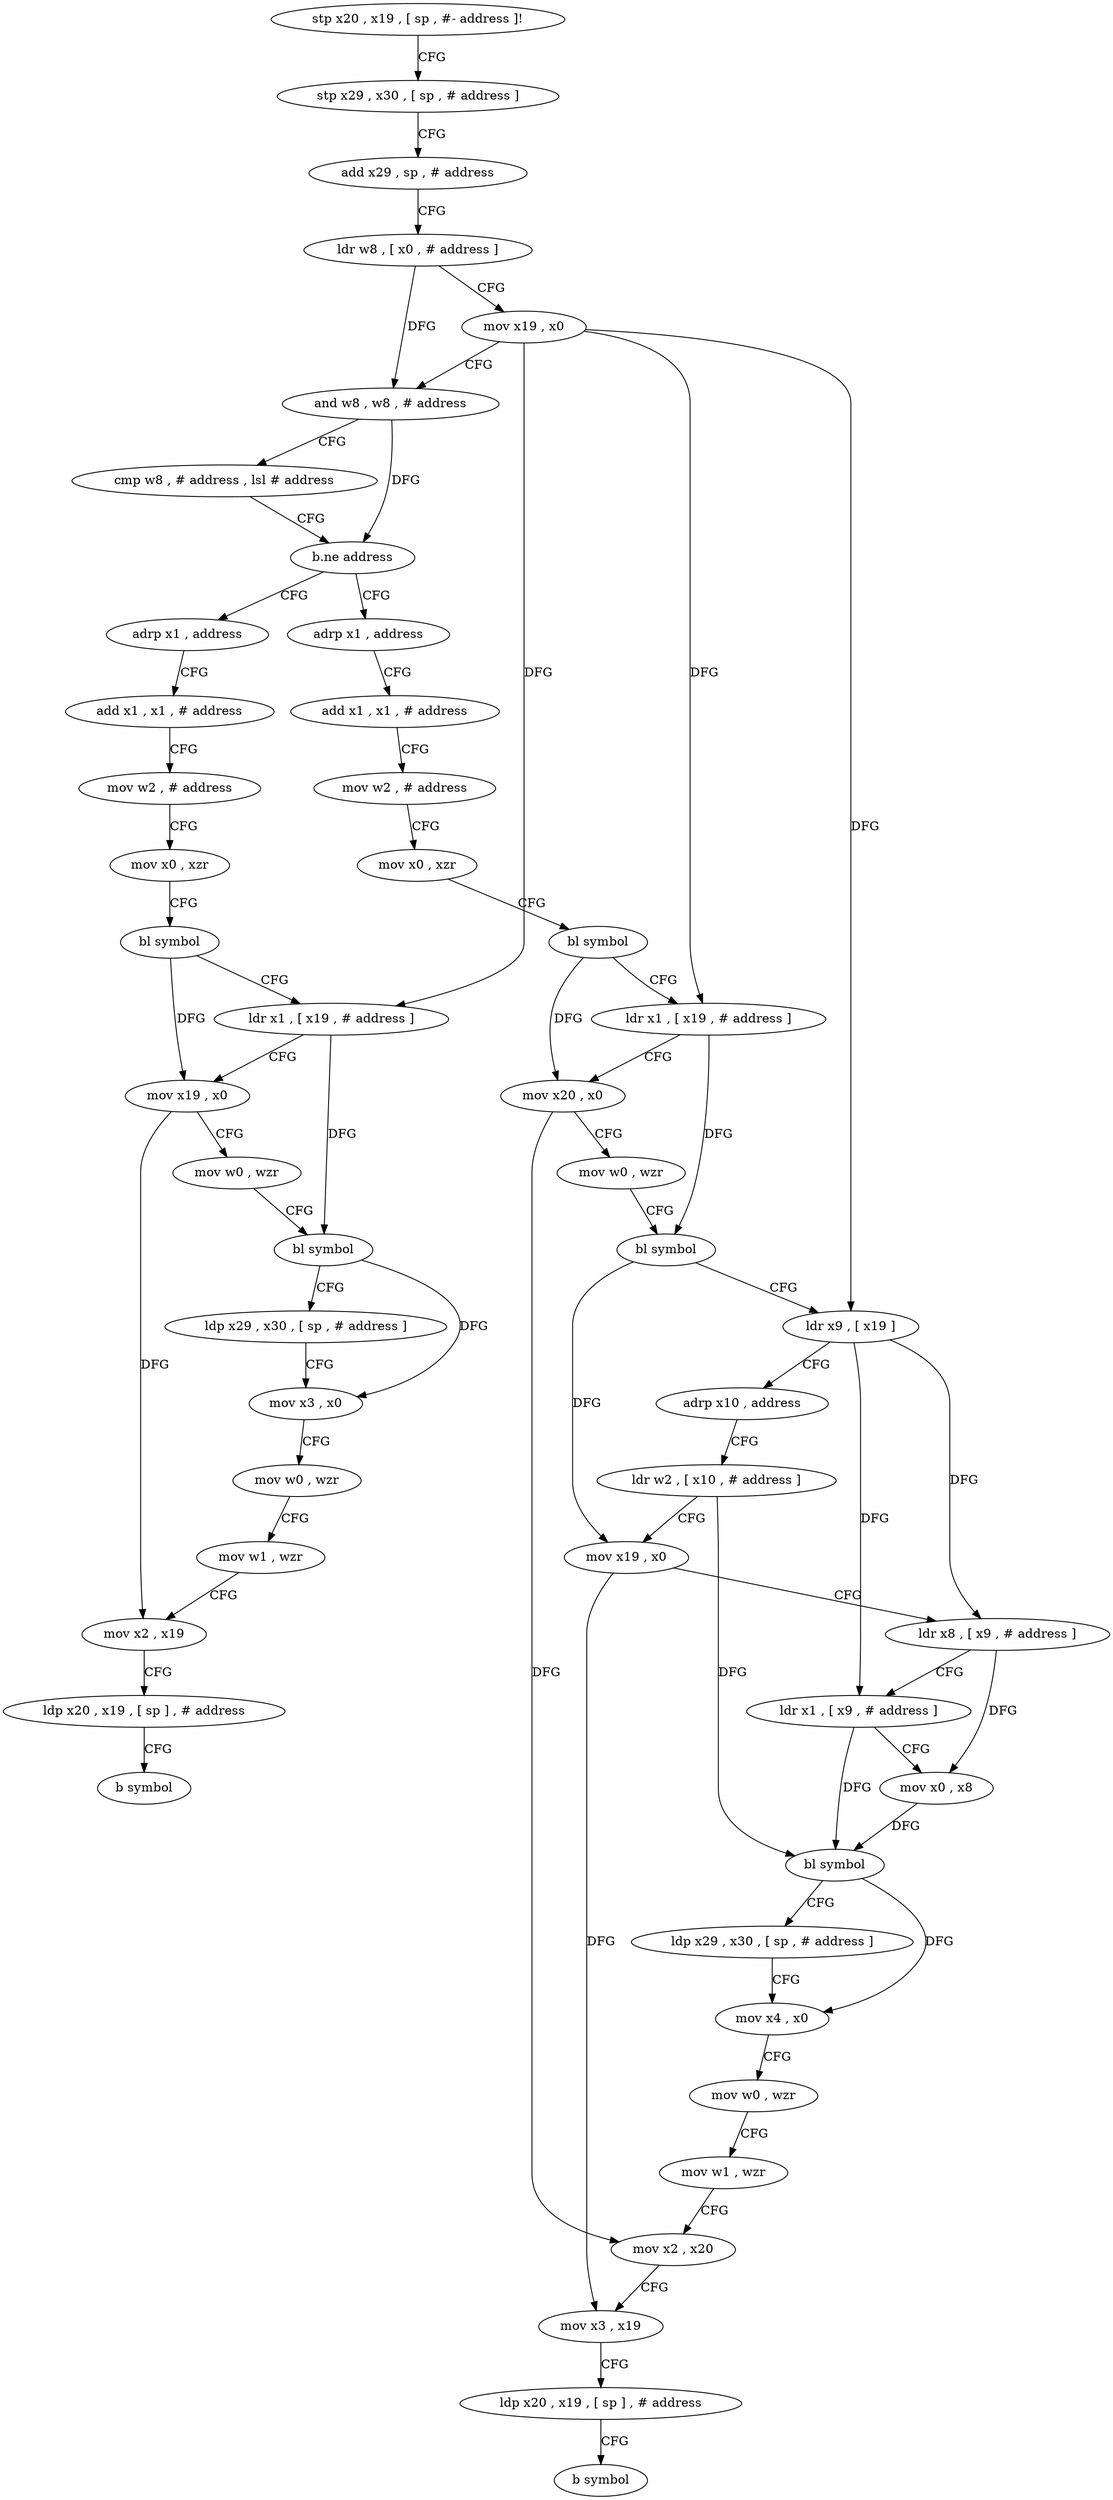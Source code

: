 digraph "func" {
"4211520" [label = "stp x20 , x19 , [ sp , #- address ]!" ]
"4211524" [label = "stp x29 , x30 , [ sp , # address ]" ]
"4211528" [label = "add x29 , sp , # address" ]
"4211532" [label = "ldr w8 , [ x0 , # address ]" ]
"4211536" [label = "mov x19 , x0" ]
"4211540" [label = "and w8 , w8 , # address" ]
"4211544" [label = "cmp w8 , # address , lsl # address" ]
"4211548" [label = "b.ne address" ]
"4211616" [label = "adrp x1 , address" ]
"4211552" [label = "adrp x1 , address" ]
"4211620" [label = "add x1 , x1 , # address" ]
"4211624" [label = "mov w2 , # address" ]
"4211628" [label = "mov x0 , xzr" ]
"4211632" [label = "bl symbol" ]
"4211636" [label = "ldr x1 , [ x19 , # address ]" ]
"4211640" [label = "mov x20 , x0" ]
"4211644" [label = "mov w0 , wzr" ]
"4211648" [label = "bl symbol" ]
"4211652" [label = "ldr x9 , [ x19 ]" ]
"4211656" [label = "adrp x10 , address" ]
"4211660" [label = "ldr w2 , [ x10 , # address ]" ]
"4211664" [label = "mov x19 , x0" ]
"4211668" [label = "ldr x8 , [ x9 , # address ]" ]
"4211672" [label = "ldr x1 , [ x9 , # address ]" ]
"4211676" [label = "mov x0 , x8" ]
"4211680" [label = "bl symbol" ]
"4211684" [label = "ldp x29 , x30 , [ sp , # address ]" ]
"4211688" [label = "mov x4 , x0" ]
"4211692" [label = "mov w0 , wzr" ]
"4211696" [label = "mov w1 , wzr" ]
"4211700" [label = "mov x2 , x20" ]
"4211704" [label = "mov x3 , x19" ]
"4211708" [label = "ldp x20 , x19 , [ sp ] , # address" ]
"4211712" [label = "b symbol" ]
"4211556" [label = "add x1 , x1 , # address" ]
"4211560" [label = "mov w2 , # address" ]
"4211564" [label = "mov x0 , xzr" ]
"4211568" [label = "bl symbol" ]
"4211572" [label = "ldr x1 , [ x19 , # address ]" ]
"4211576" [label = "mov x19 , x0" ]
"4211580" [label = "mov w0 , wzr" ]
"4211584" [label = "bl symbol" ]
"4211588" [label = "ldp x29 , x30 , [ sp , # address ]" ]
"4211592" [label = "mov x3 , x0" ]
"4211596" [label = "mov w0 , wzr" ]
"4211600" [label = "mov w1 , wzr" ]
"4211604" [label = "mov x2 , x19" ]
"4211608" [label = "ldp x20 , x19 , [ sp ] , # address" ]
"4211612" [label = "b symbol" ]
"4211520" -> "4211524" [ label = "CFG" ]
"4211524" -> "4211528" [ label = "CFG" ]
"4211528" -> "4211532" [ label = "CFG" ]
"4211532" -> "4211536" [ label = "CFG" ]
"4211532" -> "4211540" [ label = "DFG" ]
"4211536" -> "4211540" [ label = "CFG" ]
"4211536" -> "4211636" [ label = "DFG" ]
"4211536" -> "4211652" [ label = "DFG" ]
"4211536" -> "4211572" [ label = "DFG" ]
"4211540" -> "4211544" [ label = "CFG" ]
"4211540" -> "4211548" [ label = "DFG" ]
"4211544" -> "4211548" [ label = "CFG" ]
"4211548" -> "4211616" [ label = "CFG" ]
"4211548" -> "4211552" [ label = "CFG" ]
"4211616" -> "4211620" [ label = "CFG" ]
"4211552" -> "4211556" [ label = "CFG" ]
"4211620" -> "4211624" [ label = "CFG" ]
"4211624" -> "4211628" [ label = "CFG" ]
"4211628" -> "4211632" [ label = "CFG" ]
"4211632" -> "4211636" [ label = "CFG" ]
"4211632" -> "4211640" [ label = "DFG" ]
"4211636" -> "4211640" [ label = "CFG" ]
"4211636" -> "4211648" [ label = "DFG" ]
"4211640" -> "4211644" [ label = "CFG" ]
"4211640" -> "4211700" [ label = "DFG" ]
"4211644" -> "4211648" [ label = "CFG" ]
"4211648" -> "4211652" [ label = "CFG" ]
"4211648" -> "4211664" [ label = "DFG" ]
"4211652" -> "4211656" [ label = "CFG" ]
"4211652" -> "4211668" [ label = "DFG" ]
"4211652" -> "4211672" [ label = "DFG" ]
"4211656" -> "4211660" [ label = "CFG" ]
"4211660" -> "4211664" [ label = "CFG" ]
"4211660" -> "4211680" [ label = "DFG" ]
"4211664" -> "4211668" [ label = "CFG" ]
"4211664" -> "4211704" [ label = "DFG" ]
"4211668" -> "4211672" [ label = "CFG" ]
"4211668" -> "4211676" [ label = "DFG" ]
"4211672" -> "4211676" [ label = "CFG" ]
"4211672" -> "4211680" [ label = "DFG" ]
"4211676" -> "4211680" [ label = "DFG" ]
"4211680" -> "4211684" [ label = "CFG" ]
"4211680" -> "4211688" [ label = "DFG" ]
"4211684" -> "4211688" [ label = "CFG" ]
"4211688" -> "4211692" [ label = "CFG" ]
"4211692" -> "4211696" [ label = "CFG" ]
"4211696" -> "4211700" [ label = "CFG" ]
"4211700" -> "4211704" [ label = "CFG" ]
"4211704" -> "4211708" [ label = "CFG" ]
"4211708" -> "4211712" [ label = "CFG" ]
"4211556" -> "4211560" [ label = "CFG" ]
"4211560" -> "4211564" [ label = "CFG" ]
"4211564" -> "4211568" [ label = "CFG" ]
"4211568" -> "4211572" [ label = "CFG" ]
"4211568" -> "4211576" [ label = "DFG" ]
"4211572" -> "4211576" [ label = "CFG" ]
"4211572" -> "4211584" [ label = "DFG" ]
"4211576" -> "4211580" [ label = "CFG" ]
"4211576" -> "4211604" [ label = "DFG" ]
"4211580" -> "4211584" [ label = "CFG" ]
"4211584" -> "4211588" [ label = "CFG" ]
"4211584" -> "4211592" [ label = "DFG" ]
"4211588" -> "4211592" [ label = "CFG" ]
"4211592" -> "4211596" [ label = "CFG" ]
"4211596" -> "4211600" [ label = "CFG" ]
"4211600" -> "4211604" [ label = "CFG" ]
"4211604" -> "4211608" [ label = "CFG" ]
"4211608" -> "4211612" [ label = "CFG" ]
}
